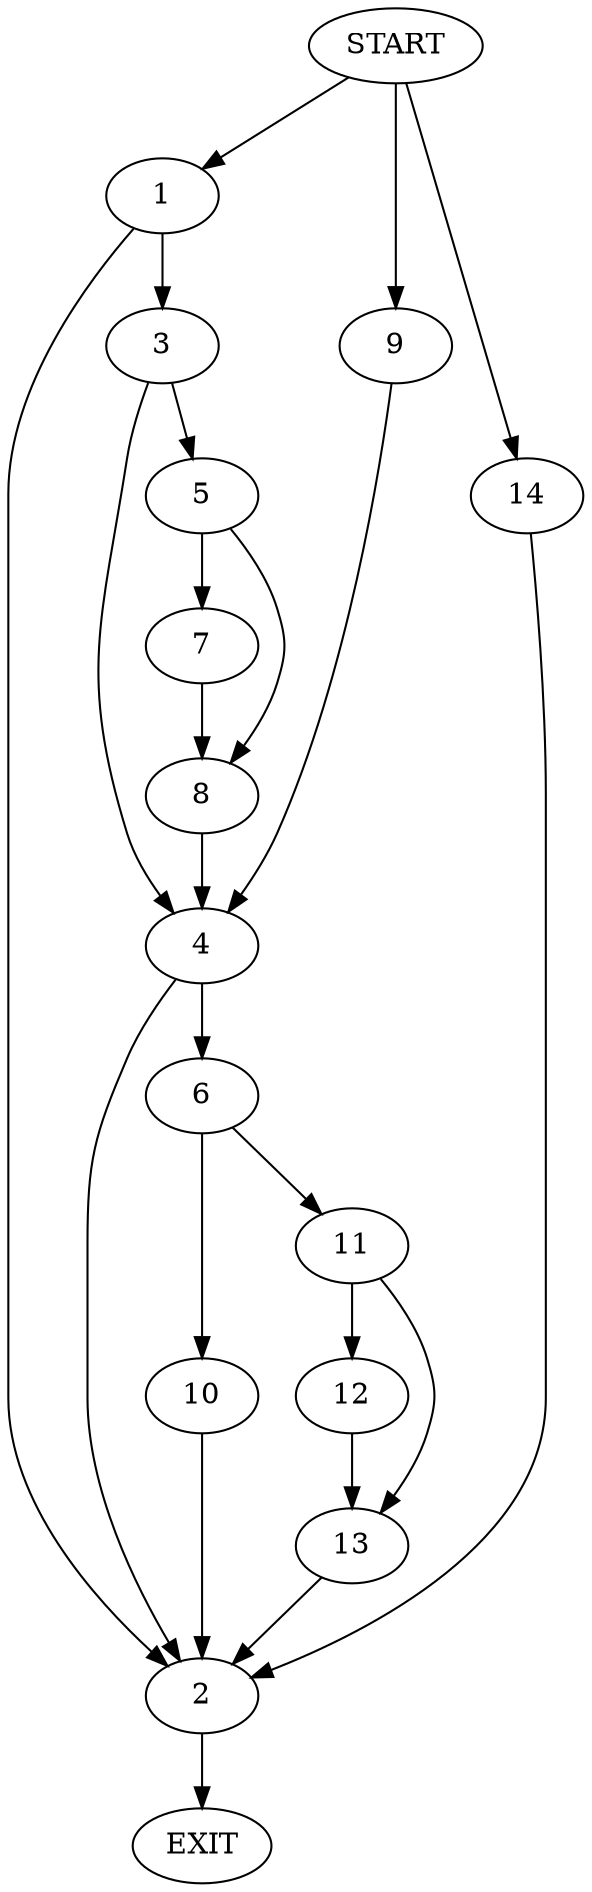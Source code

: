 digraph {
0 [label="START"]
15 [label="EXIT"]
0 -> 1
1 -> 2
1 -> 3
3 -> 4
3 -> 5
2 -> 15
4 -> 2
4 -> 6
5 -> 7
5 -> 8
8 -> 4
7 -> 8
0 -> 9
9 -> 4
6 -> 10
6 -> 11
10 -> 2
11 -> 12
11 -> 13
12 -> 13
13 -> 2
0 -> 14
14 -> 2
}
